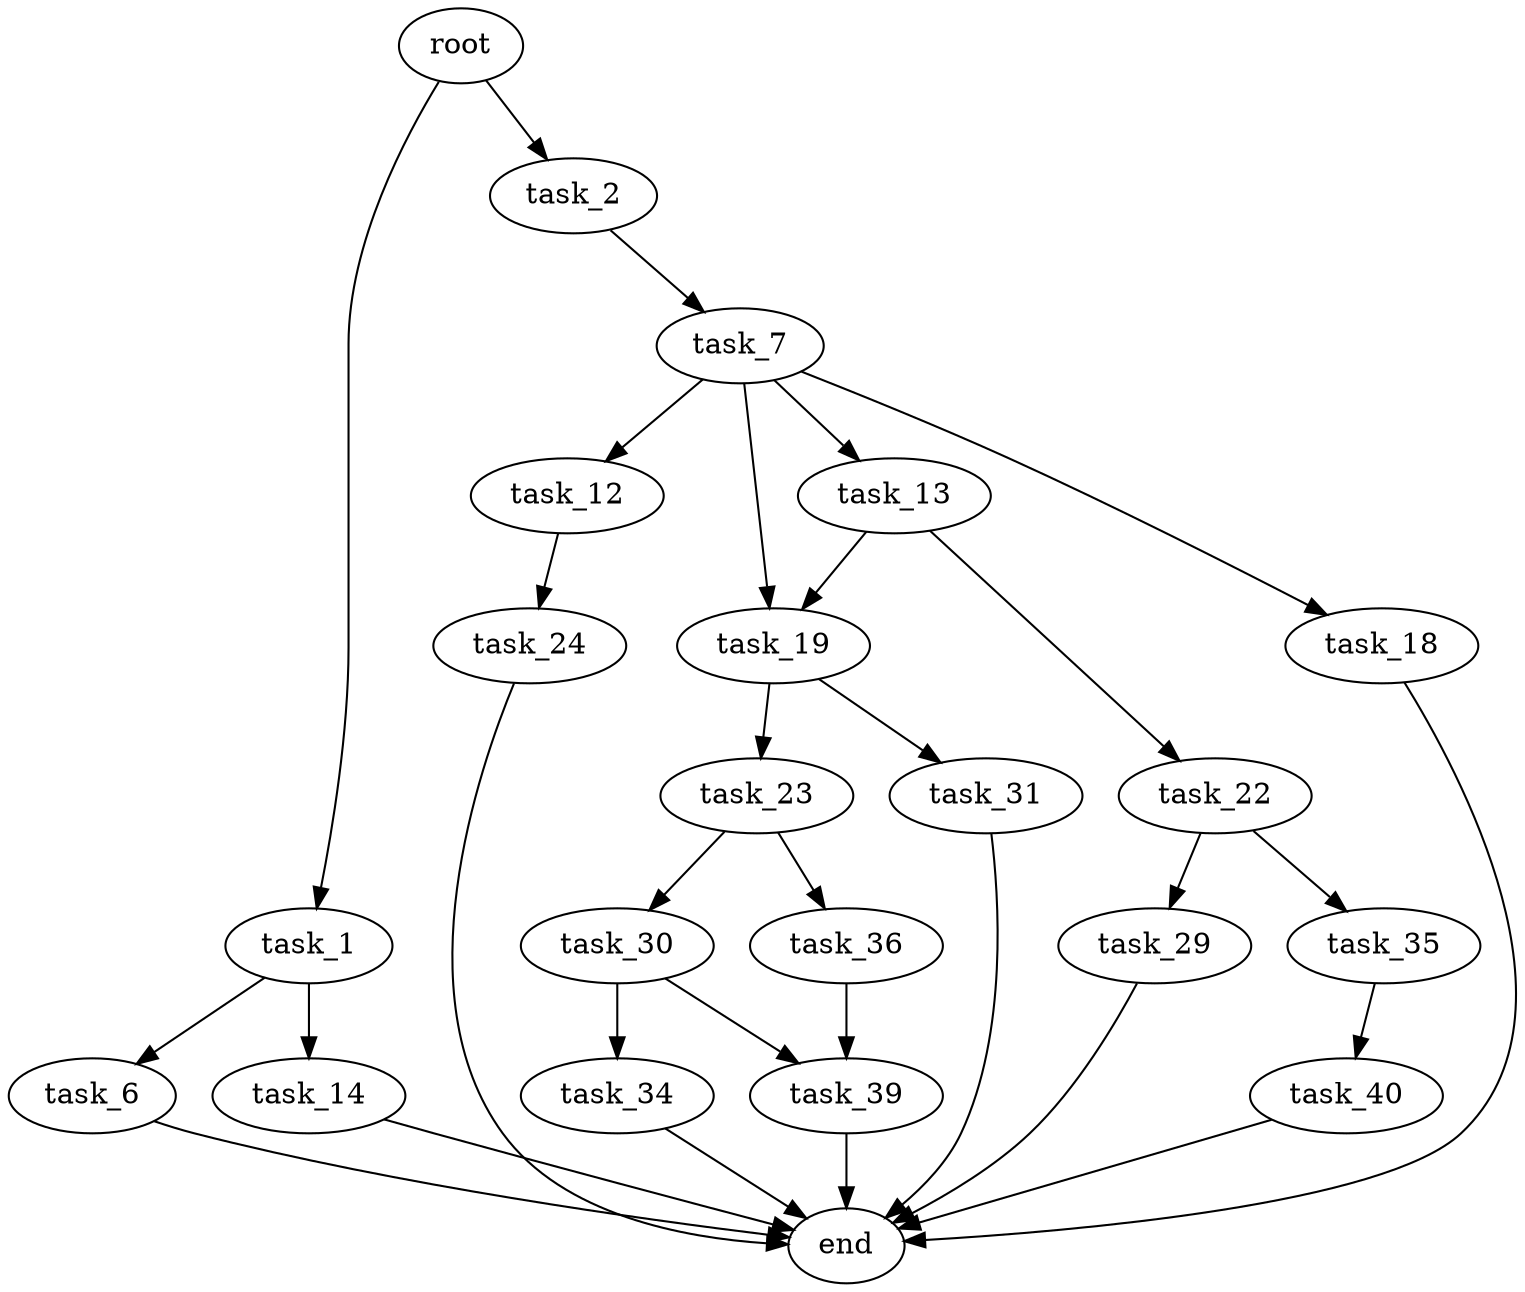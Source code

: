 digraph G {
  root [size="0.000000"];
  task_1 [size="53869515105.000000"];
  task_2 [size="68719476736.000000"];
  task_6 [size="28991029248.000000"];
  task_7 [size="68719476736.000000"];
  task_12 [size="714170662767.000000"];
  task_13 [size="68719476736.000000"];
  task_14 [size="68719476736.000000"];
  task_18 [size="19786085574.000000"];
  task_19 [size="605152098827.000000"];
  task_22 [size="134217728000.000000"];
  task_23 [size="368293445632.000000"];
  task_24 [size="9615343121.000000"];
  task_29 [size="27588784348.000000"];
  task_30 [size="782757789696.000000"];
  task_31 [size="68719476736.000000"];
  task_34 [size="10890448227.000000"];
  task_35 [size="114919482859.000000"];
  task_36 [size="26949974992.000000"];
  task_39 [size="28991029248.000000"];
  task_40 [size="7732778901.000000"];
  end [size="0.000000"];

  root -> task_1 [size="1.000000"];
  root -> task_2 [size="1.000000"];
  task_1 -> task_6 [size="75497472.000000"];
  task_1 -> task_14 [size="75497472.000000"];
  task_2 -> task_7 [size="134217728.000000"];
  task_6 -> end [size="1.000000"];
  task_7 -> task_12 [size="134217728.000000"];
  task_7 -> task_13 [size="134217728.000000"];
  task_7 -> task_18 [size="134217728.000000"];
  task_7 -> task_19 [size="134217728.000000"];
  task_12 -> task_24 [size="536870912.000000"];
  task_13 -> task_19 [size="134217728.000000"];
  task_13 -> task_22 [size="134217728.000000"];
  task_14 -> end [size="1.000000"];
  task_18 -> end [size="1.000000"];
  task_19 -> task_23 [size="536870912.000000"];
  task_19 -> task_31 [size="536870912.000000"];
  task_22 -> task_29 [size="209715200.000000"];
  task_22 -> task_35 [size="209715200.000000"];
  task_23 -> task_30 [size="411041792.000000"];
  task_23 -> task_36 [size="411041792.000000"];
  task_24 -> end [size="1.000000"];
  task_29 -> end [size="1.000000"];
  task_30 -> task_34 [size="679477248.000000"];
  task_30 -> task_39 [size="679477248.000000"];
  task_31 -> end [size="1.000000"];
  task_34 -> end [size="1.000000"];
  task_35 -> task_40 [size="301989888.000000"];
  task_36 -> task_39 [size="33554432.000000"];
  task_39 -> end [size="1.000000"];
  task_40 -> end [size="1.000000"];
}
